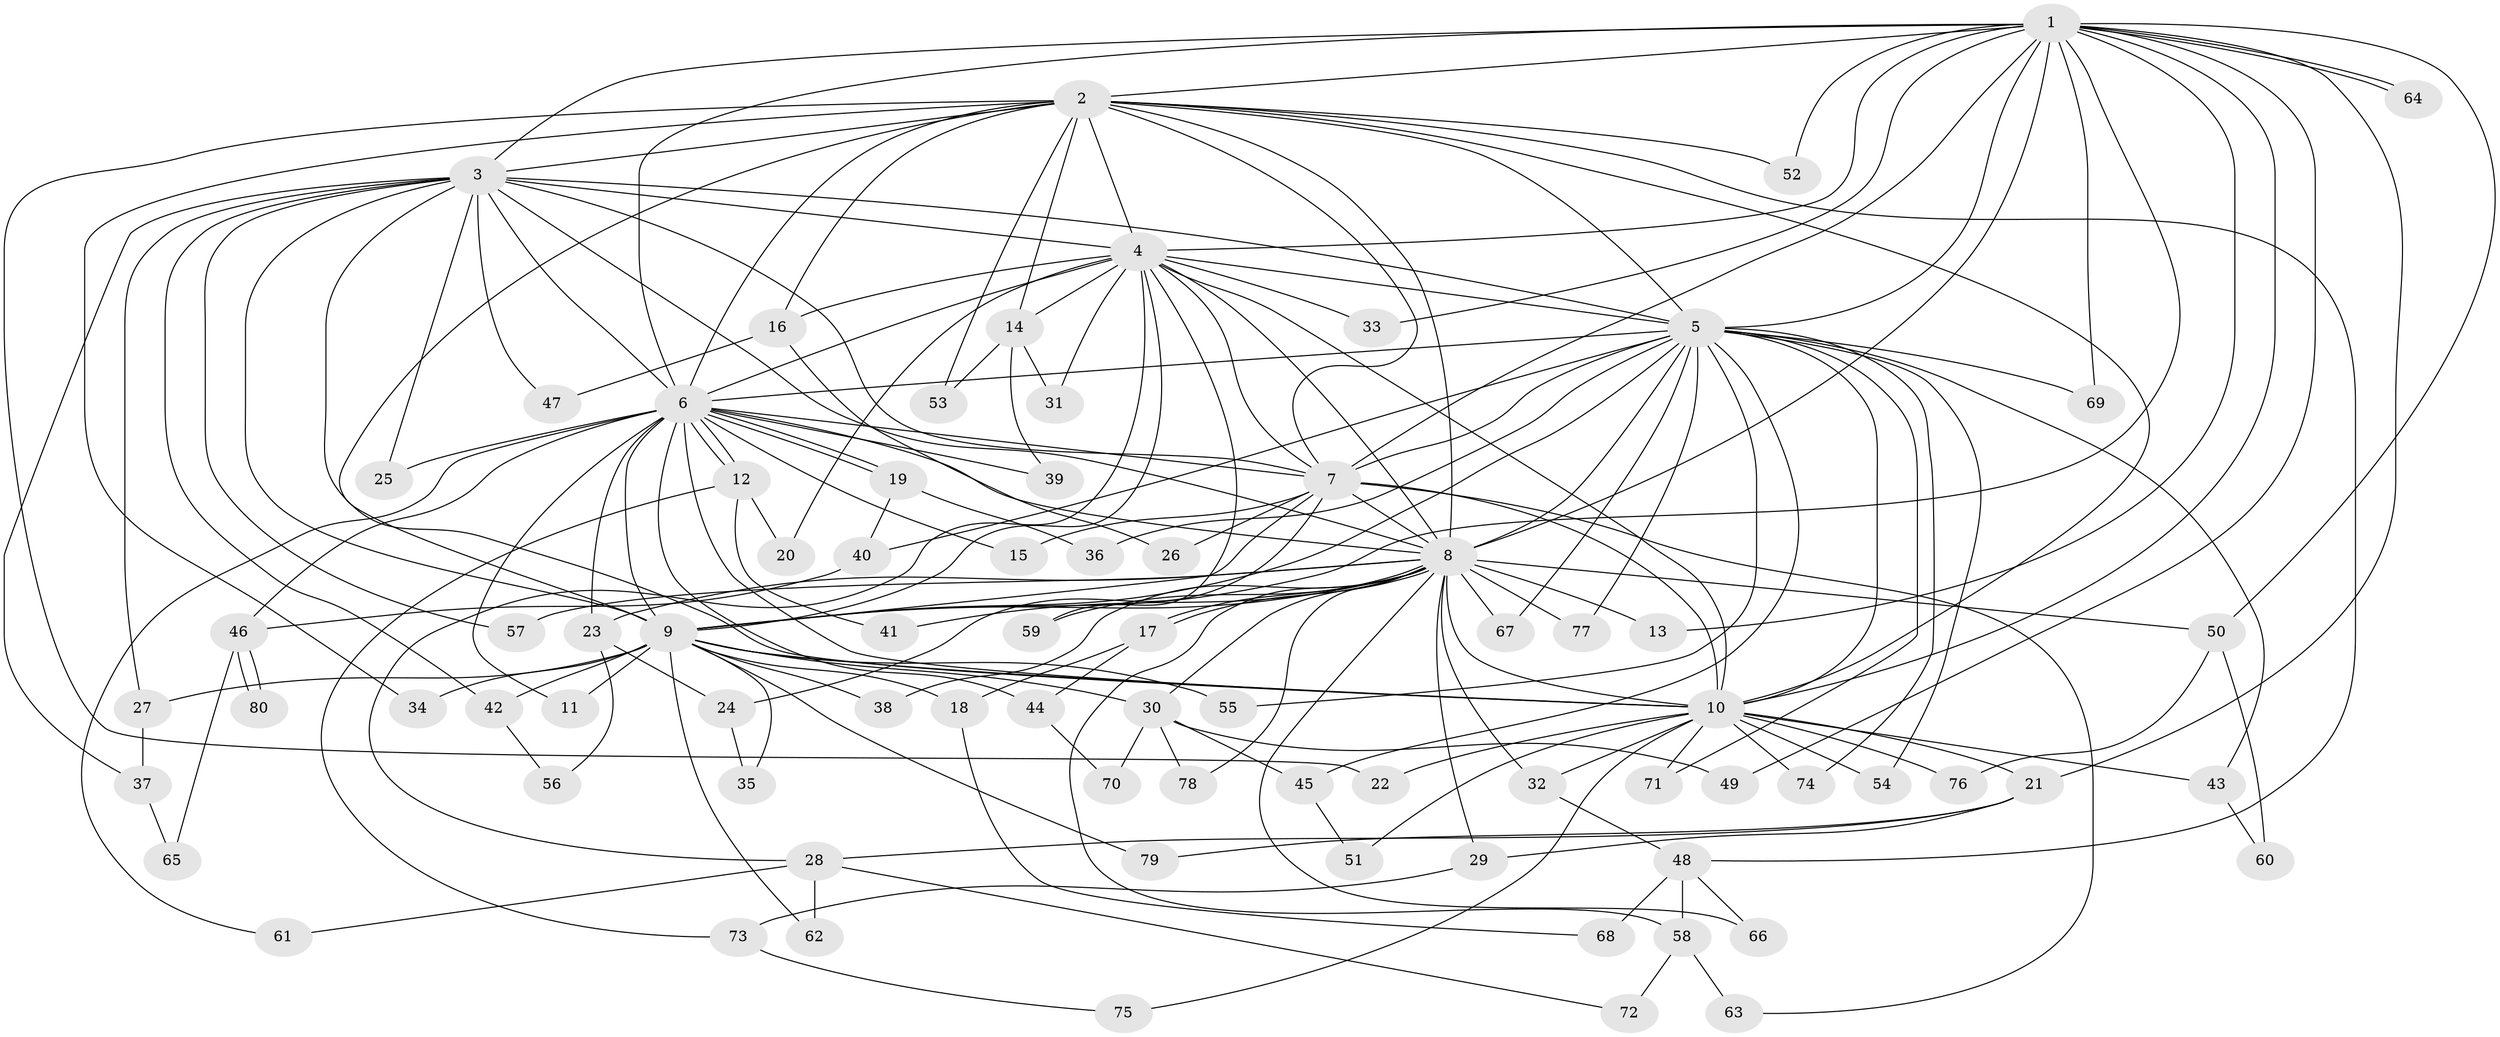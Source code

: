 // coarse degree distribution, {17: 0.016666666666666666, 13: 0.03333333333333333, 15: 0.03333333333333333, 20: 0.016666666666666666, 22: 0.016666666666666666, 24: 0.016666666666666666, 18: 0.016666666666666666, 19: 0.016666666666666666, 2: 0.4666666666666667, 4: 0.1, 3: 0.16666666666666666, 5: 0.08333333333333333, 1: 0.016666666666666666}
// Generated by graph-tools (version 1.1) at 2025/51/02/27/25 19:51:44]
// undirected, 80 vertices, 185 edges
graph export_dot {
graph [start="1"]
  node [color=gray90,style=filled];
  1;
  2;
  3;
  4;
  5;
  6;
  7;
  8;
  9;
  10;
  11;
  12;
  13;
  14;
  15;
  16;
  17;
  18;
  19;
  20;
  21;
  22;
  23;
  24;
  25;
  26;
  27;
  28;
  29;
  30;
  31;
  32;
  33;
  34;
  35;
  36;
  37;
  38;
  39;
  40;
  41;
  42;
  43;
  44;
  45;
  46;
  47;
  48;
  49;
  50;
  51;
  52;
  53;
  54;
  55;
  56;
  57;
  58;
  59;
  60;
  61;
  62;
  63;
  64;
  65;
  66;
  67;
  68;
  69;
  70;
  71;
  72;
  73;
  74;
  75;
  76;
  77;
  78;
  79;
  80;
  1 -- 2;
  1 -- 3;
  1 -- 4;
  1 -- 5;
  1 -- 6;
  1 -- 7;
  1 -- 8;
  1 -- 9;
  1 -- 10;
  1 -- 13;
  1 -- 21;
  1 -- 33;
  1 -- 49;
  1 -- 50;
  1 -- 52;
  1 -- 64;
  1 -- 64;
  1 -- 69;
  2 -- 3;
  2 -- 4;
  2 -- 5;
  2 -- 6;
  2 -- 7;
  2 -- 8;
  2 -- 9;
  2 -- 10;
  2 -- 14;
  2 -- 16;
  2 -- 22;
  2 -- 34;
  2 -- 48;
  2 -- 52;
  2 -- 53;
  3 -- 4;
  3 -- 5;
  3 -- 6;
  3 -- 7;
  3 -- 8;
  3 -- 9;
  3 -- 10;
  3 -- 25;
  3 -- 27;
  3 -- 37;
  3 -- 42;
  3 -- 47;
  3 -- 57;
  4 -- 5;
  4 -- 6;
  4 -- 7;
  4 -- 8;
  4 -- 9;
  4 -- 10;
  4 -- 14;
  4 -- 16;
  4 -- 20;
  4 -- 28;
  4 -- 31;
  4 -- 33;
  4 -- 59;
  5 -- 6;
  5 -- 7;
  5 -- 8;
  5 -- 9;
  5 -- 10;
  5 -- 36;
  5 -- 40;
  5 -- 43;
  5 -- 45;
  5 -- 54;
  5 -- 55;
  5 -- 67;
  5 -- 69;
  5 -- 71;
  5 -- 74;
  5 -- 77;
  6 -- 7;
  6 -- 8;
  6 -- 9;
  6 -- 10;
  6 -- 11;
  6 -- 12;
  6 -- 12;
  6 -- 15;
  6 -- 19;
  6 -- 19;
  6 -- 23;
  6 -- 25;
  6 -- 39;
  6 -- 44;
  6 -- 46;
  6 -- 61;
  7 -- 8;
  7 -- 9;
  7 -- 10;
  7 -- 15;
  7 -- 24;
  7 -- 26;
  7 -- 63;
  8 -- 9;
  8 -- 10;
  8 -- 13;
  8 -- 17;
  8 -- 17;
  8 -- 23;
  8 -- 29;
  8 -- 30;
  8 -- 32;
  8 -- 38;
  8 -- 41;
  8 -- 50;
  8 -- 57;
  8 -- 58;
  8 -- 59;
  8 -- 66;
  8 -- 67;
  8 -- 77;
  8 -- 78;
  9 -- 10;
  9 -- 11;
  9 -- 18;
  9 -- 27;
  9 -- 30;
  9 -- 34;
  9 -- 35;
  9 -- 38;
  9 -- 42;
  9 -- 55;
  9 -- 62;
  9 -- 79;
  10 -- 21;
  10 -- 22;
  10 -- 32;
  10 -- 43;
  10 -- 51;
  10 -- 54;
  10 -- 71;
  10 -- 74;
  10 -- 75;
  10 -- 76;
  12 -- 20;
  12 -- 41;
  12 -- 73;
  14 -- 31;
  14 -- 39;
  14 -- 53;
  16 -- 26;
  16 -- 47;
  17 -- 18;
  17 -- 44;
  18 -- 68;
  19 -- 36;
  19 -- 40;
  21 -- 28;
  21 -- 29;
  21 -- 79;
  23 -- 24;
  23 -- 56;
  24 -- 35;
  27 -- 37;
  28 -- 61;
  28 -- 62;
  28 -- 72;
  29 -- 73;
  30 -- 45;
  30 -- 49;
  30 -- 70;
  30 -- 78;
  32 -- 48;
  37 -- 65;
  40 -- 46;
  42 -- 56;
  43 -- 60;
  44 -- 70;
  45 -- 51;
  46 -- 65;
  46 -- 80;
  46 -- 80;
  48 -- 58;
  48 -- 66;
  48 -- 68;
  50 -- 60;
  50 -- 76;
  58 -- 63;
  58 -- 72;
  73 -- 75;
}
